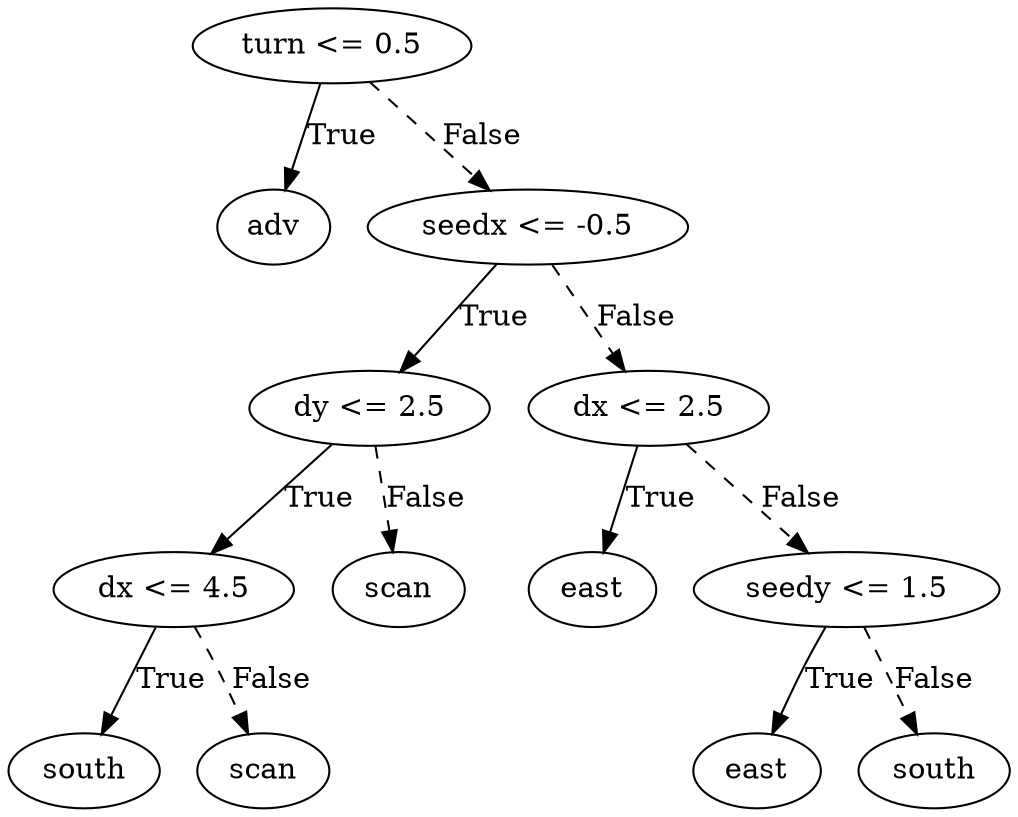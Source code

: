 digraph {
0 [label="turn <= 0.5"];
1 [label="adv"];
0 -> 1 [label="True"];
2 [label="seedx <= -0.5"];
3 [label="dy <= 2.5"];
4 [label="dx <= 4.5"];
5 [label="south"];
4 -> 5 [label="True"];
6 [label="scan"];
4 -> 6 [style="dashed", label="False"];
3 -> 4 [label="True"];
7 [label="scan"];
3 -> 7 [style="dashed", label="False"];
2 -> 3 [label="True"];
8 [label="dx <= 2.5"];
9 [label="east"];
8 -> 9 [label="True"];
10 [label="seedy <= 1.5"];
11 [label="east"];
10 -> 11 [label="True"];
12 [label="south"];
10 -> 12 [style="dashed", label="False"];
8 -> 10 [style="dashed", label="False"];
2 -> 8 [style="dashed", label="False"];
0 -> 2 [style="dashed", label="False"];

}
